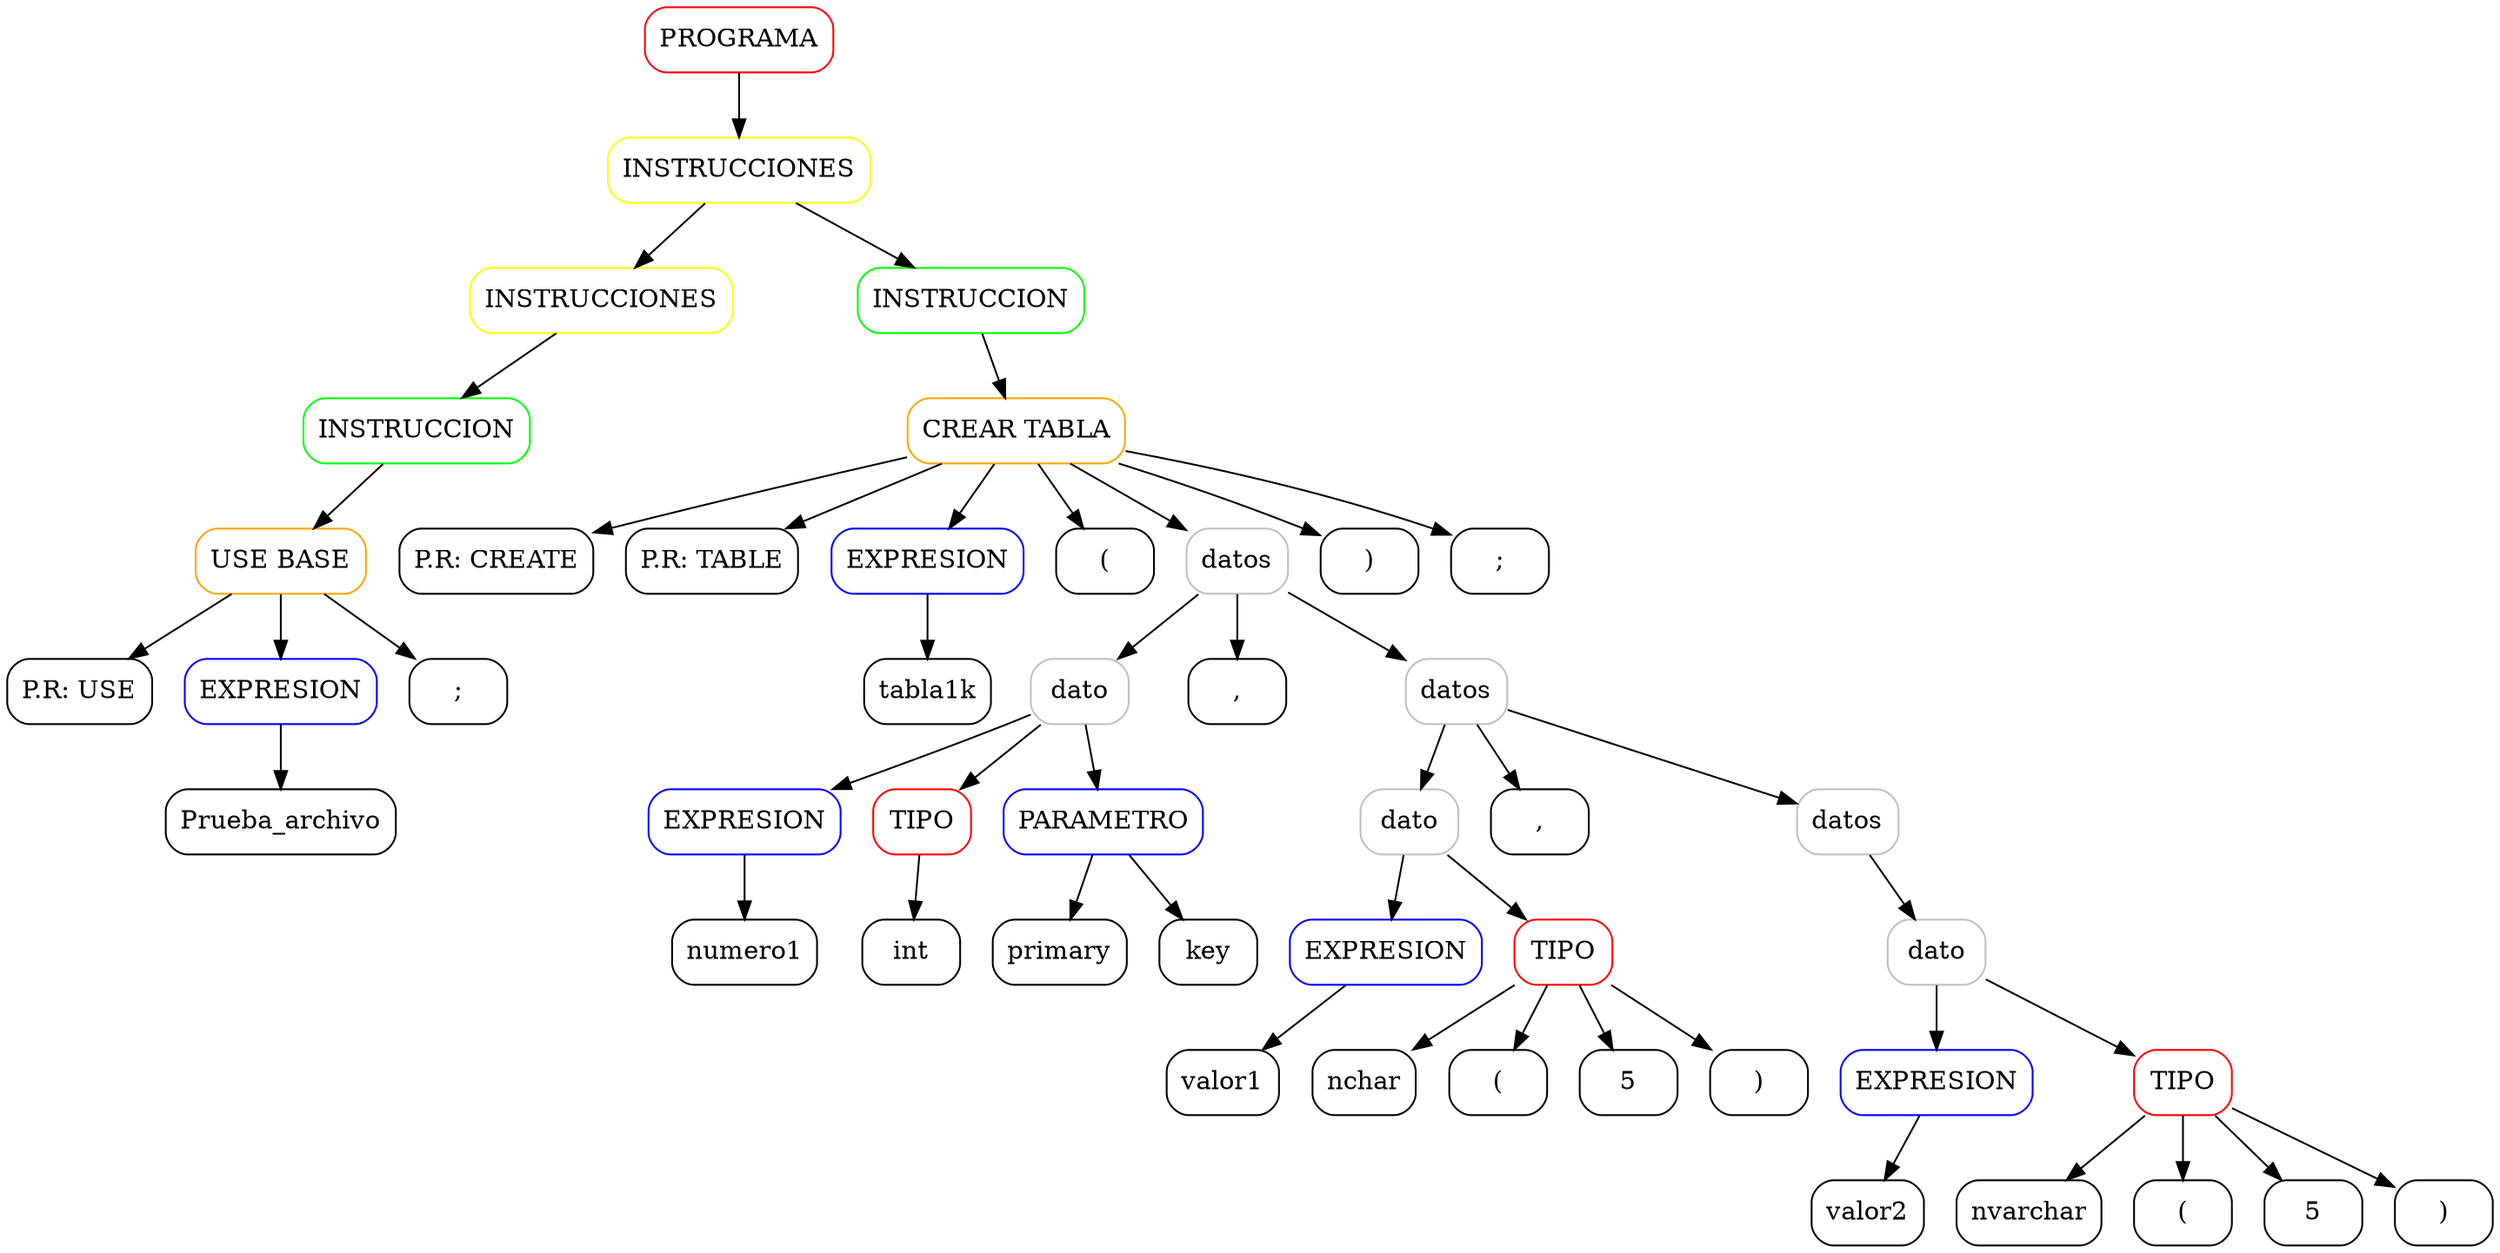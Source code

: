 digraph AST {
node [shape=box, style=rounded];
n9122853061[label="PROGRAMA" color="red"];
n6596838754[label="INSTRUCCIONES" color="yellow"];
n97244041[label="INSTRUCCIONES" color="yellow"];
n5369622829[label="INSTRUCCION" color="green"];
n4461388883[label="USE BASE" color="orange"];
n7137079817[label="P.R: USE" color="black"];
n4461388883 -> n7137079817; 
n7163438980[label="EXPRESION" color="blue"];
n5457720369[label="Prueba_archivo" color="black"];
n7163438980 -> n5457720369; 
n4461388883 -> n7163438980; 
n2832225439[label=";" color="black"];
n4461388883 -> n2832225439; 
n5369622829 -> n4461388883; 
n97244041 -> n5369622829; 
n6596838754 -> n97244041; 
n8414492411[label="INSTRUCCION" color="green"];
n6137438318[label="CREAR TABLA" color="orange"];
n8375046115[label="P.R: CREATE" color="black"];
n6137438318 -> n8375046115; 
n7274169720[label="P.R: TABLE" color="black"];
n6137438318 -> n7274169720; 
n3601607533[label="EXPRESION" color="blue"];
n7223525190[label="tabla1k" color="black"];
n3601607533 -> n7223525190; 
n6137438318 -> n3601607533; 
n1325058524[label="(" color="black"];
n6137438318 -> n1325058524; 
n3820233605[label="datos" color="gray"];
n7880239093[label="dato" color="gray"];
n6393593274[label="EXPRESION" color="blue"];
n3284268353[label="numero1" color="black"];
n6393593274 -> n3284268353; 
n7880239093 -> n6393593274; 
n3009616470[label="TIPO" color="red"];
n7591634005[label="int" color="black"];
n3009616470 -> n7591634005; 
n7880239093 -> n3009616470; 
n8086649684[label="PARAMETRO" color="blue"];
n3830377201[label="primary" color="black"];
n8086649684 -> n3830377201; 
n6921426309[label="key" color="black"];
n8086649684 -> n6921426309; 
n7880239093 -> n8086649684; 
n3820233605 -> n7880239093; 
n3963209905[label="," color="black"];
n3820233605 -> n3963209905; 
n8944509648[label="datos" color="gray"];
n5230976581[label="dato" color="gray"];
n8565271701[label="EXPRESION" color="blue"];
n9867331972[label="valor1" color="black"];
n8565271701 -> n9867331972; 
n5230976581 -> n8565271701; 
n9968301524[label="TIPO" color="red"];
n2644808836[label="nchar" color="black"];
n9968301524 -> n2644808836; 
n8418275109[label="(" color="black"];
n9968301524 -> n8418275109; 
n5427908303[label="5" color="black"];
n9968301524 -> n5427908303; 
n7575072363[label=")" color="black"];
n9968301524 -> n7575072363; 
n5230976581 -> n9968301524; 
n8944509648 -> n5230976581; 
n9418805118[label="," color="black"];
n8944509648 -> n9418805118; 
n6735741352[label="datos" color="gray"];
n3828663705[label="dato" color="gray"];
n3720292244[label="EXPRESION" color="blue"];
n5018573525[label="valor2" color="black"];
n3720292244 -> n5018573525; 
n3828663705 -> n3720292244; 
n8642047268[label="TIPO" color="red"];
n1714517363[label="nvarchar" color="black"];
n8642047268 -> n1714517363; 
n5577228171[label="(" color="black"];
n8642047268 -> n5577228171; 
n8340489820[label="5" color="black"];
n8642047268 -> n8340489820; 
n5428907893[label=")" color="black"];
n8642047268 -> n5428907893; 
n3828663705 -> n8642047268; 
n6735741352 -> n3828663705; 
n8944509648 -> n6735741352; 
n3820233605 -> n8944509648; 
n6137438318 -> n3820233605; 
n6140015444[label=")" color="black"];
n6137438318 -> n6140015444; 
n7092080914[label=";" color="black"];
n6137438318 -> n7092080914; 
n8414492411 -> n6137438318; 
n6596838754 -> n8414492411; 
n9122853061 -> n6596838754; 
}
